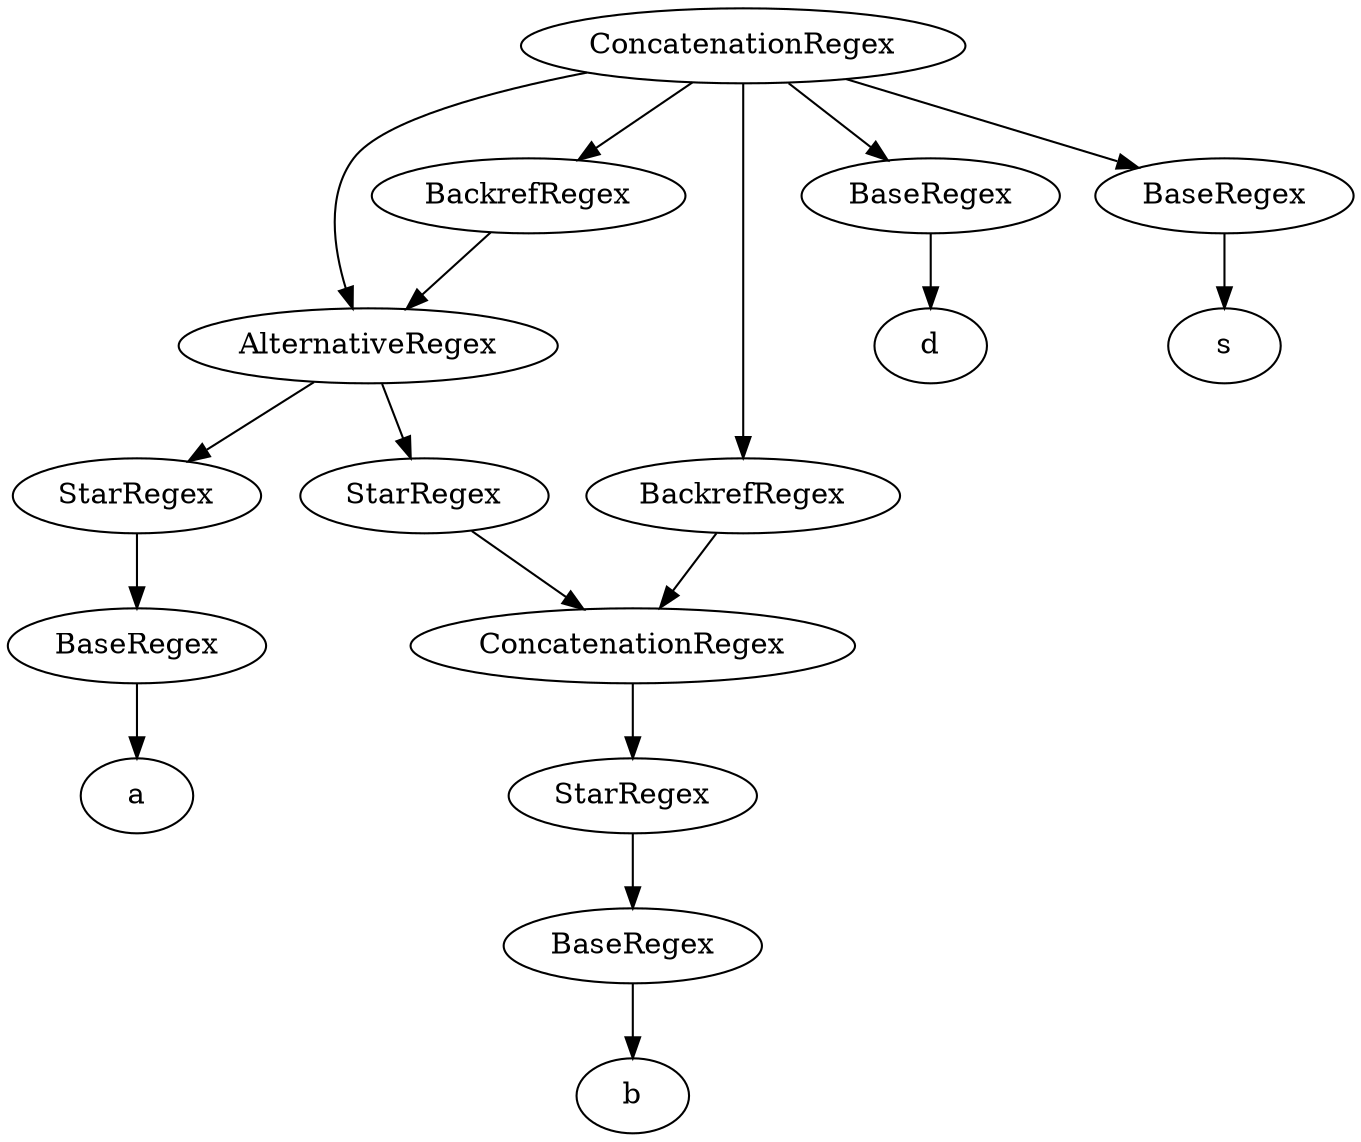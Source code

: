 digraph {
	0 [label=ConcatenationRegex]
	1 [label=AlternativeRegex]
	0 -> 1
	2 [label=StarRegex]
	1 -> 2
	3 [label=BaseRegex]
	2 -> 3
	4 [label=a]
	3 -> 4
	5 [label=StarRegex]
	1 -> 5
	6 [label=ConcatenationRegex]
	5 -> 6
	7 [label=StarRegex]
	6 -> 7
	8 [label=BaseRegex]
	7 -> 8
	9 [label=b]
	8 -> 9
	10 [label=BackrefRegex]
	0 -> 10
	10 -> 6
	11 [label=BaseRegex]
	0 -> 11
	12 [label=d]
	11 -> 12
	13 [label=BaseRegex]
	0 -> 13
	14 [label=s]
	13 -> 14
	15 [label=BackrefRegex]
	0 -> 15
	15 -> 1
}
